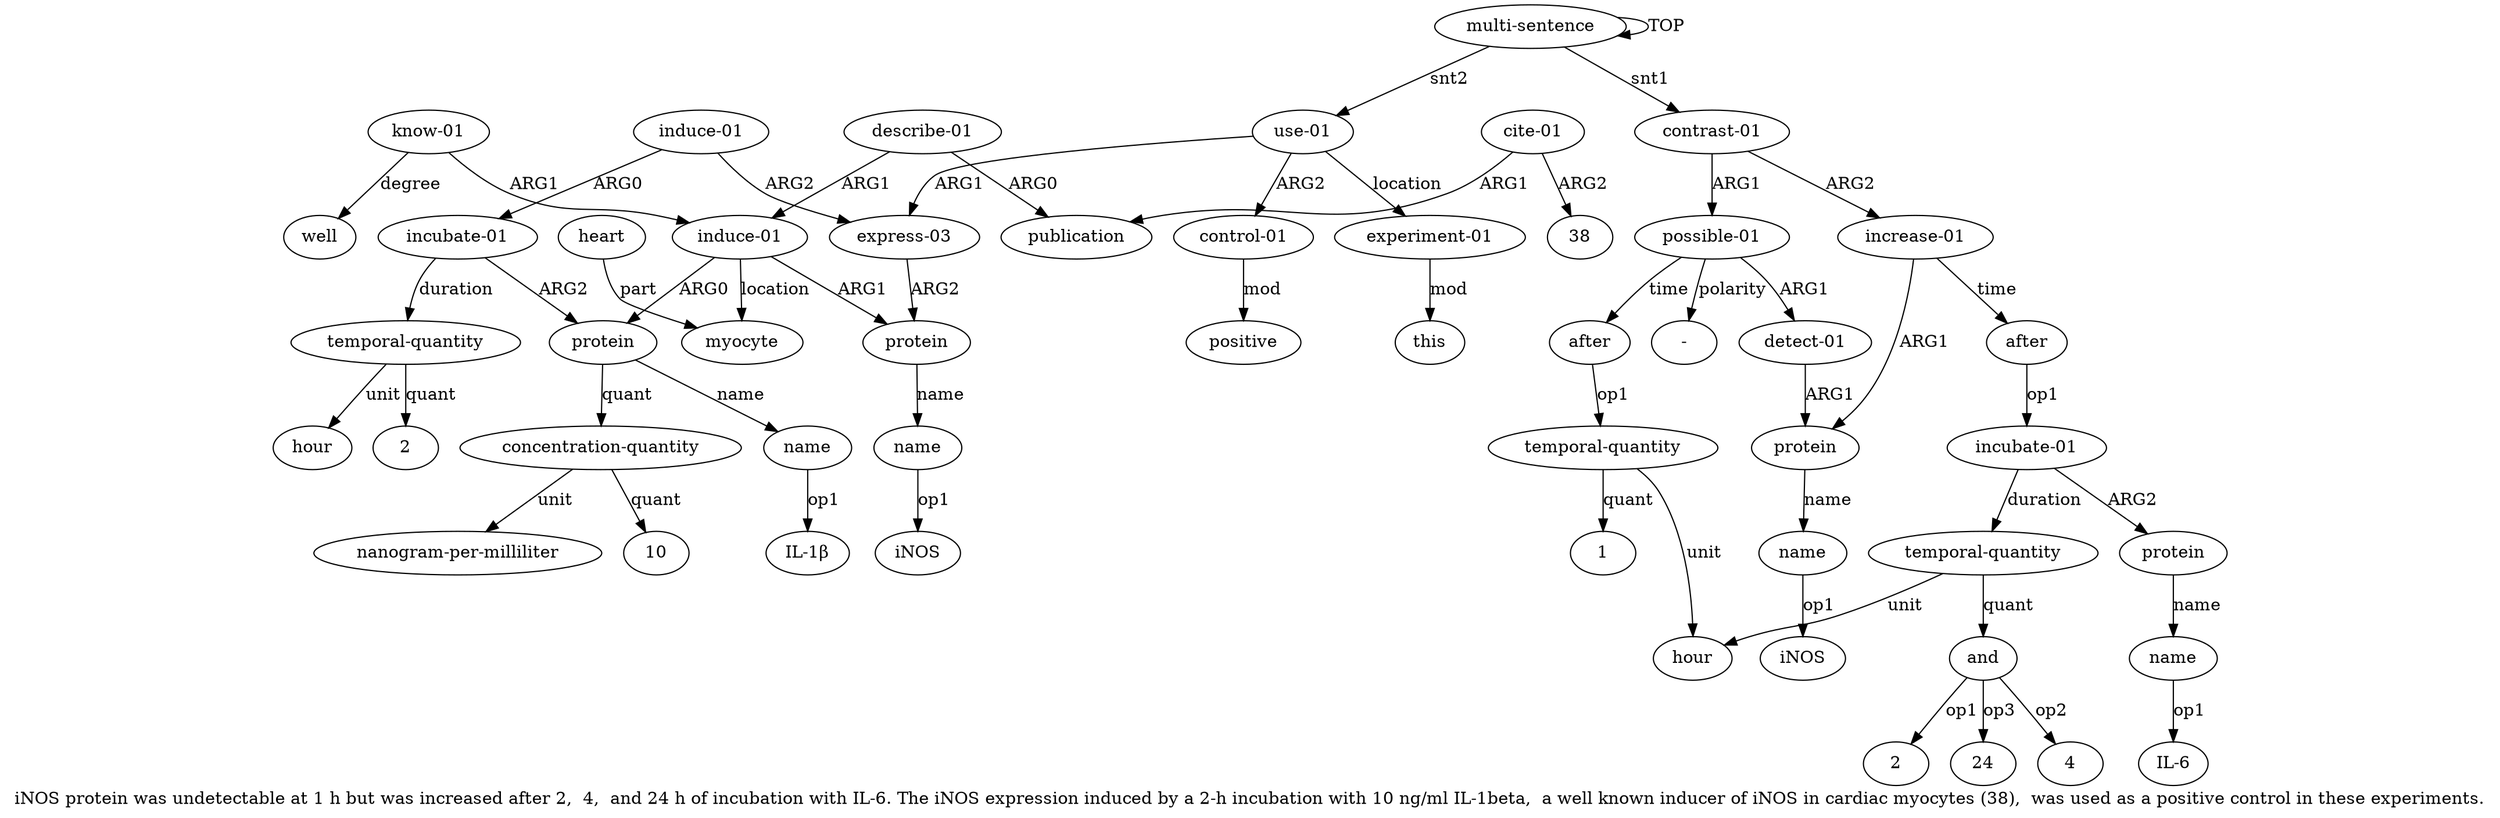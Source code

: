 digraph  {
	graph [label="iNOS protein was undetectable at 1 h but was increased after 2,  4,  and 24 h of incubation with IL-6. The iNOS expression induced \
by a 2-h incubation with 10 ng/ml IL-1beta,  a well known inducer of iNOS in cardiac myocytes (38),  was used as a positive control \
in these experiments."];
	node [label="\N"];
	a20	 [color=black,
		gold_ind=20,
		gold_label="induce-01",
		label="induce-01",
		test_ind=20,
		test_label="induce-01"];
	a21	 [color=black,
		gold_ind=21,
		gold_label="incubate-01",
		label="incubate-01",
		test_ind=21,
		test_label="incubate-01"];
	a20 -> a21 [key=0,
	color=black,
	gold_label=ARG0,
	label=ARG0,
	test_label=ARG0];
a17 [color=black,
	gold_ind=17,
	gold_label="express-03",
	label="express-03",
	test_ind=17,
	test_label="express-03"];
a20 -> a17 [key=0,
color=black,
gold_label=ARG2,
label=ARG2,
test_label=ARG2];
a22 [color=black,
gold_ind=22,
gold_label=protein,
label=protein,
test_ind=22,
test_label=protein];
a21 -> a22 [key=0,
color=black,
gold_label=ARG2,
label=ARG2,
test_label=ARG2];
a34 [color=black,
gold_ind=34,
gold_label="temporal-quantity",
label="temporal-quantity",
test_ind=34,
test_label="temporal-quantity"];
a21 -> a34 [key=0,
color=black,
gold_label=duration,
label=duration,
test_label=duration];
a23 [color=black,
gold_ind=23,
gold_label=name,
label=name,
test_ind=23,
test_label=name];
a22 -> a23 [key=0,
color=black,
gold_label=name,
label=name,
test_label=name];
a24 [color=black,
gold_ind=24,
gold_label="concentration-quantity",
label="concentration-quantity",
test_ind=24,
test_label="concentration-quantity"];
a22 -> a24 [key=0,
color=black,
gold_label=quant,
label=quant,
test_label=quant];
"a23 IL-1β" [color=black,
gold_ind=-1,
gold_label="IL-1β",
label="IL-1β",
test_ind=-1,
test_label="IL-1β"];
a23 -> "a23 IL-1β" [key=0,
color=black,
gold_label=op1,
label=op1,
test_label=op1];
a25 [color=black,
gold_ind=25,
gold_label="nanogram-per-milliliter",
label="nanogram-per-milliliter",
test_ind=25,
test_label="nanogram-per-milliliter"];
a24 -> a25 [key=0,
color=black,
gold_label=unit,
label=unit,
test_label=unit];
"a24 10" [color=black,
gold_ind=-1,
gold_label=10,
label=10,
test_ind=-1,
test_label=10];
a24 -> "a24 10" [key=0,
color=black,
gold_label=quant,
label=quant,
test_label=quant];
a26 [color=black,
gold_ind=26,
gold_label="induce-01",
label="induce-01",
test_ind=26,
test_label="induce-01"];
a26 -> a22 [key=0,
color=black,
gold_label=ARG0,
label=ARG0,
test_label=ARG0];
a27 [color=black,
gold_ind=27,
gold_label=myocyte,
label=myocyte,
test_ind=27,
test_label=myocyte];
a26 -> a27 [key=0,
color=black,
gold_label=location,
label=location,
test_label=location];
a18 [color=black,
gold_ind=18,
gold_label=protein,
label=protein,
test_ind=18,
test_label=protein];
a26 -> a18 [key=0,
color=black,
gold_label=ARG1,
label=ARG1,
test_label=ARG1];
a28 [color=black,
gold_ind=28,
gold_label=heart,
label=heart,
test_ind=28,
test_label=heart];
a28 -> a27 [key=0,
color=black,
gold_label=part,
label=part,
test_label=part];
a29 [color=black,
gold_ind=29,
gold_label="know-01",
label="know-01",
test_ind=29,
test_label="know-01"];
a29 -> a26 [key=0,
color=black,
gold_label=ARG1,
label=ARG1,
test_label=ARG1];
a30 [color=black,
gold_ind=30,
gold_label=well,
label=well,
test_ind=30,
test_label=well];
a29 -> a30 [key=0,
color=black,
gold_label=degree,
label=degree,
test_label=degree];
"a15 4" [color=black,
gold_ind=-1,
gold_label=4,
label=4,
test_ind=-1,
test_label=4];
"a15 2" [color=black,
gold_ind=-1,
gold_label=2,
label=2,
test_ind=-1,
test_label=2];
a31 [color=black,
gold_ind=31,
gold_label="describe-01",
label="describe-01",
test_ind=31,
test_label="describe-01"];
a31 -> a26 [key=0,
color=black,
gold_label=ARG1,
label=ARG1,
test_label=ARG1];
a32 [color=black,
gold_ind=32,
gold_label=publication,
label=publication,
test_ind=32,
test_label=publication];
a31 -> a32 [key=0,
color=black,
gold_label=ARG0,
label=ARG0,
test_label=ARG0];
a37 [color=black,
gold_ind=37,
gold_label=positive,
label=positive,
test_ind=37,
test_label=positive];
a36 [color=black,
gold_ind=36,
gold_label="control-01",
label="control-01",
test_ind=36,
test_label="control-01"];
a36 -> a37 [key=0,
color=black,
gold_label=mod,
label=mod,
test_label=mod];
a33 [color=black,
gold_ind=33,
gold_label="cite-01",
label="cite-01",
test_ind=33,
test_label="cite-01"];
"a33 38" [color=black,
gold_ind=-1,
gold_label=38,
label=38,
test_ind=-1,
test_label=38];
a33 -> "a33 38" [key=0,
color=black,
gold_label=ARG2,
label=ARG2,
test_label=ARG2];
a33 -> a32 [key=0,
color=black,
gold_label=ARG1,
label=ARG1,
test_label=ARG1];
"a7 1" [color=black,
gold_ind=-1,
gold_label=1,
label=1,
test_ind=-1,
test_label=1];
a35 [color=black,
gold_ind=35,
gold_label=hour,
label=hour,
test_ind=35,
test_label=hour];
a34 -> a35 [key=0,
color=black,
gold_label=unit,
label=unit,
test_label=unit];
"a34 2" [color=black,
gold_ind=-1,
gold_label=2,
label=2,
test_ind=-1,
test_label=2];
a34 -> "a34 2" [key=0,
color=black,
gold_label=quant,
label=quant,
test_label=quant];
"a19 iNOS" [color=black,
gold_ind=-1,
gold_label=iNOS,
label=iNOS,
test_ind=-1,
test_label=iNOS];
"a13 IL-6" [color=black,
gold_ind=-1,
gold_label="IL-6",
label="IL-6",
test_ind=-1,
test_label="IL-6"];
a15 [color=black,
gold_ind=15,
gold_label=and,
label=and,
test_ind=15,
test_label=and];
a15 -> "a15 4" [key=0,
color=black,
gold_label=op2,
label=op2,
test_label=op2];
a15 -> "a15 2" [key=0,
color=black,
gold_label=op1,
label=op1,
test_label=op1];
"a15 24" [color=black,
gold_ind=-1,
gold_label=24,
label=24,
test_ind=-1,
test_label=24];
a15 -> "a15 24" [key=0,
color=black,
gold_label=op3,
label=op3,
test_label=op3];
a14 [color=black,
gold_ind=14,
gold_label="temporal-quantity",
label="temporal-quantity",
test_ind=14,
test_label="temporal-quantity"];
a14 -> a15 [key=0,
color=black,
gold_label=quant,
label=quant,
test_label=quant];
a8 [color=black,
gold_ind=8,
gold_label=hour,
label=hour,
test_ind=8,
test_label=hour];
a14 -> a8 [key=0,
color=black,
gold_label=unit,
label=unit,
test_label=unit];
a17 -> a18 [key=0,
color=black,
gold_label=ARG2,
label=ARG2,
test_label=ARG2];
a16 [color=black,
gold_ind=16,
gold_label="use-01",
label="use-01",
test_ind=16,
test_label="use-01"];
a16 -> a36 [key=0,
color=black,
gold_label=ARG2,
label=ARG2,
test_label=ARG2];
a16 -> a17 [key=0,
color=black,
gold_label=ARG1,
label=ARG1,
test_label=ARG1];
a38 [color=black,
gold_ind=38,
gold_label="experiment-01",
label="experiment-01",
test_ind=38,
test_label="experiment-01"];
a16 -> a38 [key=0,
color=black,
gold_label=location,
label=location,
test_label=location];
a11 [color=black,
gold_ind=11,
gold_label="incubate-01",
label="incubate-01",
test_ind=11,
test_label="incubate-01"];
a11 -> a14 [key=0,
color=black,
gold_label=duration,
label=duration,
test_label=duration];
a12 [color=black,
gold_ind=12,
gold_label=protein,
label=protein,
test_ind=12,
test_label=protein];
a11 -> a12 [key=0,
color=black,
gold_label=ARG2,
label=ARG2,
test_label=ARG2];
a10 [color=black,
gold_ind=10,
gold_label=after,
label=after,
test_ind=10,
test_label=after];
a10 -> a11 [key=0,
color=black,
gold_label=op1,
label=op1,
test_label=op1];
a13 [color=black,
gold_ind=13,
gold_label=name,
label=name,
test_ind=13,
test_label=name];
a13 -> "a13 IL-6" [key=0,
color=black,
gold_label=op1,
label=op1,
test_label=op1];
a12 -> a13 [key=0,
color=black,
gold_label=name,
label=name,
test_label=name];
a39 [color=black,
gold_ind=39,
gold_label=this,
label=this,
test_ind=39,
test_label=this];
a38 -> a39 [key=0,
color=black,
gold_label=mod,
label=mod,
test_label=mod];
a19 [color=black,
gold_ind=19,
gold_label=name,
label=name,
test_ind=19,
test_label=name];
a19 -> "a19 iNOS" [key=0,
color=black,
gold_label=op1,
label=op1,
test_label=op1];
a18 -> a19 [key=0,
color=black,
gold_label=name,
label=name,
test_label=name];
a1 [color=black,
gold_ind=1,
gold_label="contrast-01",
label="contrast-01",
test_ind=1,
test_label="contrast-01"];
a2 [color=black,
gold_ind=2,
gold_label="possible-01",
label="possible-01",
test_ind=2,
test_label="possible-01"];
a1 -> a2 [key=0,
color=black,
gold_label=ARG1,
label=ARG1,
test_label=ARG1];
a9 [color=black,
gold_ind=9,
gold_label="increase-01",
label="increase-01",
test_ind=9,
test_label="increase-01"];
a1 -> a9 [key=0,
color=black,
gold_label=ARG2,
label=ARG2,
test_label=ARG2];
a0 [color=black,
gold_ind=0,
gold_label="multi-sentence",
label="multi-sentence",
test_ind=0,
test_label="multi-sentence"];
a0 -> a16 [key=0,
color=black,
gold_label=snt2,
label=snt2,
test_label=snt2];
a0 -> a1 [key=0,
color=black,
gold_label=snt1,
label=snt1,
test_label=snt1];
a0 -> a0 [key=0,
color=black,
gold_label=TOP,
label=TOP,
test_label=TOP];
a3 [color=black,
gold_ind=3,
gold_label="detect-01",
label="detect-01",
test_ind=3,
test_label="detect-01"];
a4 [color=black,
gold_ind=4,
gold_label=protein,
label=protein,
test_ind=4,
test_label=protein];
a3 -> a4 [key=0,
color=black,
gold_label=ARG1,
label=ARG1,
test_label=ARG1];
a2 -> a3 [key=0,
color=black,
gold_label=ARG1,
label=ARG1,
test_label=ARG1];
a6 [color=black,
gold_ind=6,
gold_label=after,
label=after,
test_ind=6,
test_label=after];
a2 -> a6 [key=0,
color=black,
gold_label=time,
label=time,
test_label=time];
"a2 -" [color=black,
gold_ind=-1,
gold_label="-",
label="-",
test_ind=-1,
test_label="-"];
a2 -> "a2 -" [key=0,
color=black,
gold_label=polarity,
label=polarity,
test_label=polarity];
a5 [color=black,
gold_ind=5,
gold_label=name,
label=name,
test_ind=5,
test_label=name];
"a5 iNOS" [color=black,
gold_ind=-1,
gold_label=iNOS,
label=iNOS,
test_ind=-1,
test_label=iNOS];
a5 -> "a5 iNOS" [key=0,
color=black,
gold_label=op1,
label=op1,
test_label=op1];
a4 -> a5 [key=0,
color=black,
gold_label=name,
label=name,
test_label=name];
a7 [color=black,
gold_ind=7,
gold_label="temporal-quantity",
label="temporal-quantity",
test_ind=7,
test_label="temporal-quantity"];
a7 -> "a7 1" [key=0,
color=black,
gold_label=quant,
label=quant,
test_label=quant];
a7 -> a8 [key=0,
color=black,
gold_label=unit,
label=unit,
test_label=unit];
a6 -> a7 [key=0,
color=black,
gold_label=op1,
label=op1,
test_label=op1];
a9 -> a10 [key=0,
color=black,
gold_label=time,
label=time,
test_label=time];
a9 -> a4 [key=0,
color=black,
gold_label=ARG1,
label=ARG1,
test_label=ARG1];
}

